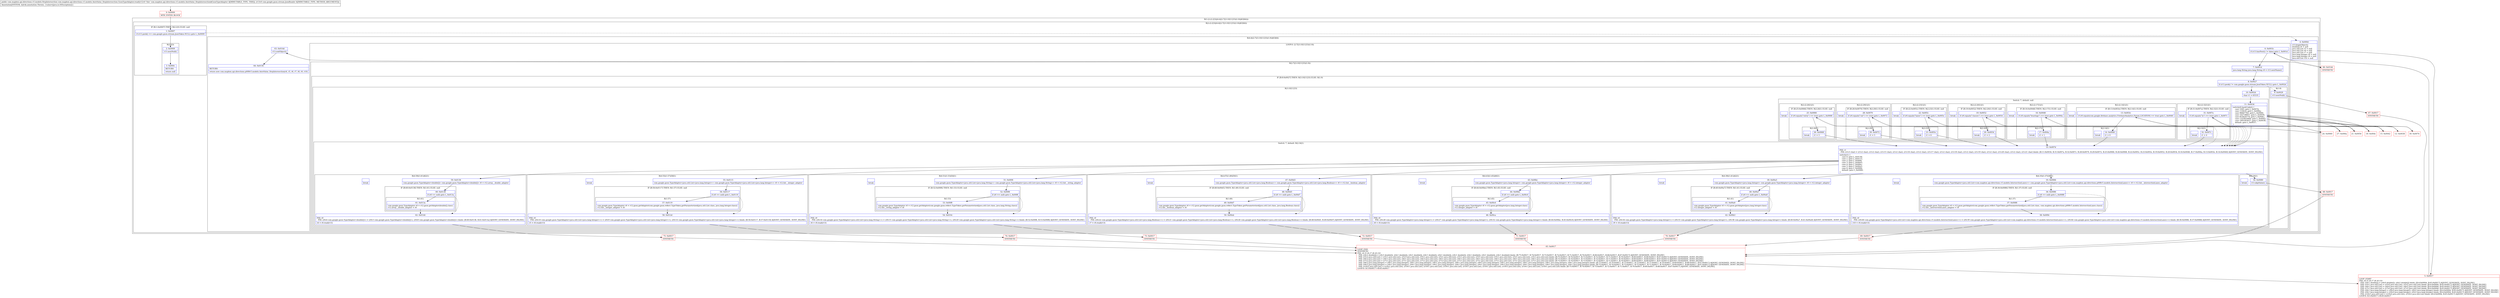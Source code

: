 digraph "CFG forcom.mapbox.api.directions.v5.models.AutoValue_StepIntersection.GsonTypeAdapter.read(Lcom\/google\/gson\/stream\/JsonReader;)Lcom\/mapbox\/api\/directions\/v5\/models\/StepIntersection;" {
subgraph cluster_Region_2146605754 {
label = "R(1:(2:(2:2|3)|(4:4|(2:7|(3:10|11|33)(1:9))|63|64)))";
node [shape=record,color=blue];
subgraph cluster_Region_1898866238 {
label = "R(2:(2:2|3)|(4:4|(2:7|(3:10|11|33)(1:9))|63|64))";
node [shape=record,color=blue];
subgraph cluster_IfRegion_879785297 {
label = "IF [B:1:0x0007] THEN: R(2:2|3) ELSE: null";
node [shape=record,color=blue];
Node_1 [shape=record,label="{1\:\ 0x0007|if (r13.peek() == com.google.gson.stream.JsonToken.NULL) goto L_0x0009\l}"];
subgraph cluster_Region_722453754 {
label = "R(2:2|3)";
node [shape=record,color=blue];
Node_2 [shape=record,label="{2\:\ 0x0009|r13.nextNull()\l}"];
Node_3 [shape=record,label="{3\:\ 0x000c|RETURN\l|return null\l}"];
}
}
subgraph cluster_Region_350284245 {
label = "R(4:4|(2:7|(3:10|11|33)(1:9))|63|64)";
node [shape=record,color=blue];
Node_4 [shape=record,label="{4\:\ 0x000d|r13.beginObject()\ldouble[] r4 = null\ljava.util.List r5 = null\ljava.util.List r6 = null\ljava.util.List r7 = null\ljava.lang.Integer r8 = null\ljava.lang.Integer r9 = null\ljava.util.List r10 = null\l}"];
subgraph cluster_LoopRegion_1086565483 {
label = "LOOP:0: (2:7|(3:10|11|33)(1:9))";
node [shape=record,color=blue];
Node_6 [shape=record,label="{6\:\ 0x001b|if (r13.hasNext() != false) goto L_0x001d\l}"];
subgraph cluster_Region_267620867 {
label = "R(2:7|(3:10|11|33)(1:9))";
node [shape=record,color=blue];
Node_7 [shape=record,label="{7\:\ 0x001d|java.lang.String java.lang.String r0 = r13.nextName()\l}"];
subgraph cluster_IfRegion_1121861083 {
label = "IF [B:8:0x0027] THEN: R(3:10|11|33) ELSE: R(1:9)";
node [shape=record,color=blue];
Node_8 [shape=record,label="{8\:\ 0x0027|if (r13.peek() != com.google.gson.stream.JsonToken.NULL) goto L_0x002d\l}"];
subgraph cluster_Region_1884825660 {
label = "R(3:10|11|33)";
node [shape=record,color=blue];
Node_10 [shape=record,label="{10\:\ 0x002d|char r1 = 65535\l}"];
subgraph cluster_SwitchRegion_1078679672 {
label = "Switch: 7, default: null";
node [shape=record,color=blue];
Node_11 [shape=record,label="{11\:\ 0x0034|switch(r0.hashCode()) \{\l    case 3365: goto L_0x0074;\l    case 110414: goto L_0x006a;\l    case 96667762: goto L_0x0060;\l    case 102738951: goto L_0x0056;\l    case 853620774: goto L_0x004c;\l    case 1325825669: goto L_0x0042;\l    case 1901043637: goto L_0x0038;\l    default: goto L_0x0037;\l\}\l}"];
subgraph cluster_Region_1966277164 {
label = "R(2:(2:32|1)|1)";
node [shape=record,color=blue];
subgraph cluster_IfRegion_1973318435 {
label = "IF [B:31:0x007a] THEN: R(2:32|1) ELSE: null";
node [shape=record,color=blue];
Node_31 [shape=record,label="{31\:\ 0x007a|if (r0.equals(\"in\") == true) goto L_0x007c\l}"];
subgraph cluster_Region_1971489693 {
label = "R(2:32|1)";
node [shape=record,color=blue];
Node_32 [shape=record,label="{32\:\ 0x007c|r1 = 4\l}"];
Node_InsnContainer_541991012 [shape=record,label="{|break\l}"];
}
}
Node_InsnContainer_2100519154 [shape=record,label="{|break\l}"];
}
subgraph cluster_Region_1311816298 {
label = "R(2:(2:29|1)|1)";
node [shape=record,color=blue];
subgraph cluster_IfRegion_1672390750 {
label = "IF [B:28:0x0070] THEN: R(2:29|1) ELSE: null";
node [shape=record,color=blue];
Node_28 [shape=record,label="{28\:\ 0x0070|if (r0.equals(\"out\") == true) goto L_0x0072\l}"];
subgraph cluster_Region_858644297 {
label = "R(2:29|1)";
node [shape=record,color=blue];
Node_29 [shape=record,label="{29\:\ 0x0072|r1 = 5\l}"];
Node_InsnContainer_595588066 [shape=record,label="{|break\l}"];
}
}
Node_InsnContainer_1927527145 [shape=record,label="{|break\l}"];
}
subgraph cluster_Region_338780343 {
label = "R(2:(2:26|1)|1)";
node [shape=record,color=blue];
subgraph cluster_IfRegion_1885228450 {
label = "IF [B:25:0x0066] THEN: R(2:26|1) ELSE: null";
node [shape=record,color=blue];
Node_25 [shape=record,label="{25\:\ 0x0066|if (r0.equals(\"entry\") == true) goto L_0x0068\l}"];
subgraph cluster_Region_2092402248 {
label = "R(2:26|1)";
node [shape=record,color=blue];
Node_26 [shape=record,label="{26\:\ 0x0068|r1 = 3\l}"];
Node_InsnContainer_1595501489 [shape=record,label="{|break\l}"];
}
}
Node_InsnContainer_52786003 [shape=record,label="{|break\l}"];
}
subgraph cluster_Region_1828631852 {
label = "R(2:(2:23|1)|1)";
node [shape=record,color=blue];
subgraph cluster_IfRegion_1791771465 {
label = "IF [B:22:0x005c] THEN: R(2:23|1) ELSE: null";
node [shape=record,color=blue];
Node_22 [shape=record,label="{22\:\ 0x005c|if (r0.equals(\"lanes\") == true) goto L_0x005e\l}"];
subgraph cluster_Region_1293899818 {
label = "R(2:23|1)";
node [shape=record,color=blue];
Node_23 [shape=record,label="{23\:\ 0x005e|r1 = 6\l}"];
Node_InsnContainer_1934968028 [shape=record,label="{|break\l}"];
}
}
Node_InsnContainer_1728441828 [shape=record,label="{|break\l}"];
}
subgraph cluster_Region_1335014844 {
label = "R(2:(2:20|1)|1)";
node [shape=record,color=blue];
subgraph cluster_IfRegion_1825387096 {
label = "IF [B:19:0x0052] THEN: R(2:20|1) ELSE: null";
node [shape=record,color=blue];
Node_19 [shape=record,label="{19\:\ 0x0052|if (r0.equals(\"classes\") == true) goto L_0x0054\l}"];
subgraph cluster_Region_740359287 {
label = "R(2:20|1)";
node [shape=record,color=blue];
Node_20 [shape=record,label="{20\:\ 0x0054|r1 = 2\l}"];
Node_InsnContainer_1457274551 [shape=record,label="{|break\l}"];
}
}
Node_InsnContainer_259449620 [shape=record,label="{|break\l}"];
}
subgraph cluster_Region_1196709331 {
label = "R(2:(2:17|1)|1)";
node [shape=record,color=blue];
subgraph cluster_IfRegion_2050464711 {
label = "IF [B:16:0x0048] THEN: R(2:17|1) ELSE: null";
node [shape=record,color=blue];
Node_16 [shape=record,label="{16\:\ 0x0048|if (r0.equals(\"bearings\") == true) goto L_0x004a\l}"];
subgraph cluster_Region_1898625325 {
label = "R(2:17|1)";
node [shape=record,color=blue];
Node_17 [shape=record,label="{17\:\ 0x004a|r1 = 1\l}"];
Node_InsnContainer_498149328 [shape=record,label="{|break\l}"];
}
}
Node_InsnContainer_707758935 [shape=record,label="{|break\l}"];
}
subgraph cluster_Region_309965637 {
label = "R(2:(2:14|1)|1)";
node [shape=record,color=blue];
subgraph cluster_IfRegion_2013719166 {
label = "IF [B:13:0x003e] THEN: R(2:14|1) ELSE: null";
node [shape=record,color=blue];
Node_13 [shape=record,label="{13\:\ 0x003e|if (r0.equals(com.google.firebase.analytics.FirebaseAnalytics.Param.LOCATION) == true) goto L_0x0040\l}"];
subgraph cluster_Region_829416582 {
label = "R(2:14|1)";
node [shape=record,color=blue];
Node_14 [shape=record,label="{14\:\ 0x0040|r1 = 0\l}"];
Node_InsnContainer_2011600404 [shape=record,label="{|break\l}"];
}
}
Node_InsnContainer_1677566111 [shape=record,label="{|break\l}"];
}
}
subgraph cluster_SwitchRegion_109458569 {
label = "Switch: 7, default: R(2:34|1)";
node [shape=record,color=blue];
Node_33 [shape=record,label="{33\:\ 0x007d|PHI: r1 \l  PHI: (r1v3 char) = (r1v2 char), (r1v2 char), (r1v15 char), (r1v2 char), (r1v16 char), (r1v2 char), (r1v17 char), (r1v2 char), (r1v18 char), (r1v2 char), (r1v19 char), (r1v2 char), (r1v20 char), (r1v2 char), (r1v21 char) binds: [B:11:0x0034, B:31:0x007a, B:32:0x007c, B:28:0x0070, B:29:0x0072, B:25:0x0066, B:26:0x0068, B:22:0x005c, B:23:0x005e, B:19:0x0052, B:20:0x0054, B:16:0x0048, B:17:0x004a, B:13:0x003e, B:14:0x0040] A[DONT_GENERATE, DONT_INLINE]\l|switch(r1) \{\l    case 0: goto L_0x0136;\l    case 1: goto L_0x0115;\l    case 2: goto L_0x00f4;\l    case 3: goto L_0x00d3;\l    case 4: goto L_0x00bc;\l    case 5: goto L_0x00a5;\l    case 6: goto L_0x0084;\l    default: goto L_0x0080;\l\}\l}"];
subgraph cluster_Region_1342067371 {
label = "R(4:59|(1:61)|62|1)";
node [shape=record,color=blue];
Node_59 [shape=record,label="{59\:\ 0x0136|com.google.gson.TypeAdapter\<double[]\> com.google.gson.TypeAdapter\<double[]\> r0 = r12.array__double_adapter\l}"];
subgraph cluster_IfRegion_153715771 {
label = "IF [B:60:0x0138] THEN: R(1:61) ELSE: null";
node [shape=record,color=blue];
Node_60 [shape=record,label="{60\:\ 0x0138|if (r0 == null) goto L_0x013a\l}"];
subgraph cluster_Region_762229610 {
label = "R(1:61)";
node [shape=record,color=blue];
Node_61 [shape=record,label="{61\:\ 0x013a|com.google.gson.TypeAdapter r0 = r12.gson.getAdapter(double[].class)\lr12.array__double_adapter = r0\l}"];
}
}
Node_62 [shape=record,label="{62\:\ 0x0144|PHI: r0 \l  PHI: (r0v4 com.google.gson.TypeAdapter\<double[]\>) = (r0v3 com.google.gson.TypeAdapter\<double[]\>), (r0v8 com.google.gson.TypeAdapter\<double[]\>) binds: [B:60:0x0138, B:61:0x013a] A[DONT_GENERATE, DONT_INLINE]\l|r4 = r0.read(r13)\l}"];
Node_InsnContainer_895412868 [shape=record,label="{|break\l}"];
}
subgraph cluster_Region_1965808967 {
label = "R(4:55|(1:57)|58|1)";
node [shape=record,color=blue];
Node_55 [shape=record,label="{55\:\ 0x0115|com.google.gson.TypeAdapter\<java.util.List\<java.lang.Integer\>\> com.google.gson.TypeAdapter\<java.util.List\<java.lang.Integer\>\> r0 = r12.list__integer_adapter\l}"];
subgraph cluster_IfRegion_1882803292 {
label = "IF [B:56:0x0117] THEN: R(1:57) ELSE: null";
node [shape=record,color=blue];
Node_56 [shape=record,label="{56\:\ 0x0117|if (r0 == null) goto L_0x0119\l}"];
subgraph cluster_Region_1194068556 {
label = "R(1:57)";
node [shape=record,color=blue];
Node_57 [shape=record,label="{57\:\ 0x0119|com.google.gson.TypeAdapter r0 = r12.gson.getAdapter(com.google.gson.reflect.TypeToken.getParameterized(java.util.List.class, java.lang.Integer.class))\lr12.list__integer_adapter = r0\l}"];
}
}
Node_58 [shape=record,label="{58\:\ 0x012d|PHI: r0 \l  PHI: (r0v10 com.google.gson.TypeAdapter\<java.util.List\<java.lang.Integer\>\>) = (r0v9 com.google.gson.TypeAdapter\<java.util.List\<java.lang.Integer\>\>), (r0v14 com.google.gson.TypeAdapter\<java.util.List\<java.lang.Integer\>\>) binds: [B:56:0x0117, B:57:0x0119] A[DONT_GENERATE, DONT_INLINE]\l|r5 = r0.read(r13)\l}"];
Node_InsnContainer_1793230065 [shape=record,label="{|break\l}"];
}
subgraph cluster_Region_1991862507 {
label = "R(4:51|(1:53)|54|1)";
node [shape=record,color=blue];
Node_51 [shape=record,label="{51\:\ 0x00f4|com.google.gson.TypeAdapter\<java.util.List\<java.lang.String\>\> com.google.gson.TypeAdapter\<java.util.List\<java.lang.String\>\> r0 = r12.list__string_adapter\l}"];
subgraph cluster_IfRegion_1834550695 {
label = "IF [B:52:0x00f6] THEN: R(1:53) ELSE: null";
node [shape=record,color=blue];
Node_52 [shape=record,label="{52\:\ 0x00f6|if (r0 == null) goto L_0x00f8\l}"];
subgraph cluster_Region_680805586 {
label = "R(1:53)";
node [shape=record,color=blue];
Node_53 [shape=record,label="{53\:\ 0x00f8|com.google.gson.TypeAdapter r0 = r12.gson.getAdapter(com.google.gson.reflect.TypeToken.getParameterized(java.util.List.class, java.lang.String.class))\lr12.list__string_adapter = r0\l}"];
}
}
Node_54 [shape=record,label="{54\:\ 0x010c|PHI: r0 \l  PHI: (r0v16 com.google.gson.TypeAdapter\<java.util.List\<java.lang.String\>\>) = (r0v15 com.google.gson.TypeAdapter\<java.util.List\<java.lang.String\>\>), (r0v20 com.google.gson.TypeAdapter\<java.util.List\<java.lang.String\>\>) binds: [B:52:0x00f6, B:53:0x00f8] A[DONT_GENERATE, DONT_INLINE]\l|r6 = r0.read(r13)\l}"];
Node_InsnContainer_695728527 [shape=record,label="{|break\l}"];
}
subgraph cluster_Region_1703188904 {
label = "R(4:47|(1:49)|50|1)";
node [shape=record,color=blue];
Node_47 [shape=record,label="{47\:\ 0x00d3|com.google.gson.TypeAdapter\<java.util.List\<java.lang.Boolean\>\> com.google.gson.TypeAdapter\<java.util.List\<java.lang.Boolean\>\> r0 = r12.list__boolean_adapter\l}"];
subgraph cluster_IfRegion_1893855882 {
label = "IF [B:48:0x00d5] THEN: R(1:49) ELSE: null";
node [shape=record,color=blue];
Node_48 [shape=record,label="{48\:\ 0x00d5|if (r0 == null) goto L_0x00d7\l}"];
subgraph cluster_Region_1249909802 {
label = "R(1:49)";
node [shape=record,color=blue];
Node_49 [shape=record,label="{49\:\ 0x00d7|com.google.gson.TypeAdapter r0 = r12.gson.getAdapter(com.google.gson.reflect.TypeToken.getParameterized(java.util.List.class, java.lang.Boolean.class))\lr12.list__boolean_adapter = r0\l}"];
}
}
Node_50 [shape=record,label="{50\:\ 0x00eb|PHI: r0 \l  PHI: (r0v22 com.google.gson.TypeAdapter\<java.util.List\<java.lang.Boolean\>\>) = (r0v21 com.google.gson.TypeAdapter\<java.util.List\<java.lang.Boolean\>\>), (r0v26 com.google.gson.TypeAdapter\<java.util.List\<java.lang.Boolean\>\>) binds: [B:48:0x00d5, B:49:0x00d7] A[DONT_GENERATE, DONT_INLINE]\l|r7 = r0.read(r13)\l}"];
Node_InsnContainer_654335334 [shape=record,label="{|break\l}"];
}
subgraph cluster_Region_1481831609 {
label = "R(4:43|(1:45)|46|1)";
node [shape=record,color=blue];
Node_43 [shape=record,label="{43\:\ 0x00bc|com.google.gson.TypeAdapter\<java.lang.Integer\> com.google.gson.TypeAdapter\<java.lang.Integer\> r0 = r12.integer_adapter\l}"];
subgraph cluster_IfRegion_1602804801 {
label = "IF [B:44:0x00be] THEN: R(1:45) ELSE: null";
node [shape=record,color=blue];
Node_44 [shape=record,label="{44\:\ 0x00be|if (r0 == null) goto L_0x00c0\l}"];
subgraph cluster_Region_2052688528 {
label = "R(1:45)";
node [shape=record,color=blue];
Node_45 [shape=record,label="{45\:\ 0x00c0|com.google.gson.TypeAdapter r0 = r12.gson.getAdapter(java.lang.Integer.class)\lr12.integer_adapter = r0\l}"];
}
}
Node_46 [shape=record,label="{46\:\ 0x00ca|PHI: r0 \l  PHI: (r0v28 com.google.gson.TypeAdapter\<java.lang.Integer\>) = (r0v27 com.google.gson.TypeAdapter\<java.lang.Integer\>), (r0v32 com.google.gson.TypeAdapter\<java.lang.Integer\>) binds: [B:44:0x00be, B:45:0x00c0] A[DONT_GENERATE, DONT_INLINE]\l|r8 = r0.read(r13)\l}"];
Node_InsnContainer_1699252680 [shape=record,label="{|break\l}"];
}
subgraph cluster_Region_1933101841 {
label = "R(4:39|(1:41)|42|1)";
node [shape=record,color=blue];
Node_39 [shape=record,label="{39\:\ 0x00a5|com.google.gson.TypeAdapter\<java.lang.Integer\> com.google.gson.TypeAdapter\<java.lang.Integer\> r0 = r12.integer_adapter\l}"];
subgraph cluster_IfRegion_1789476698 {
label = "IF [B:40:0x00a7] THEN: R(1:41) ELSE: null";
node [shape=record,color=blue];
Node_40 [shape=record,label="{40\:\ 0x00a7|if (r0 == null) goto L_0x00a9\l}"];
subgraph cluster_Region_354679510 {
label = "R(1:41)";
node [shape=record,color=blue];
Node_41 [shape=record,label="{41\:\ 0x00a9|com.google.gson.TypeAdapter r0 = r12.gson.getAdapter(java.lang.Integer.class)\lr12.integer_adapter = r0\l}"];
}
}
Node_42 [shape=record,label="{42\:\ 0x00b3|PHI: r0 \l  PHI: (r0v34 com.google.gson.TypeAdapter\<java.lang.Integer\>) = (r0v33 com.google.gson.TypeAdapter\<java.lang.Integer\>), (r0v38 com.google.gson.TypeAdapter\<java.lang.Integer\>) binds: [B:40:0x00a7, B:41:0x00a9] A[DONT_GENERATE, DONT_INLINE]\l|r9 = r0.read(r13)\l}"];
Node_InsnContainer_460545180 [shape=record,label="{|break\l}"];
}
subgraph cluster_Region_1325075373 {
label = "R(4:35|(1:37)|38|1)";
node [shape=record,color=blue];
Node_35 [shape=record,label="{35\:\ 0x0084|com.google.gson.TypeAdapter\<java.util.List\<com.mapbox.api.directions.v5.models.IntersectionLanes\>\> com.google.gson.TypeAdapter\<java.util.List\<com.mapbox.api.directions.p008v5.models.IntersectionLanes\>\> r0 = r12.list__intersectionLanes_adapter\l}"];
subgraph cluster_IfRegion_1172406418 {
label = "IF [B:36:0x0086] THEN: R(1:37) ELSE: null";
node [shape=record,color=blue];
Node_36 [shape=record,label="{36\:\ 0x0086|if (r0 == null) goto L_0x0088\l}"];
subgraph cluster_Region_1553085845 {
label = "R(1:37)";
node [shape=record,color=blue];
Node_37 [shape=record,label="{37\:\ 0x0088|com.google.gson.TypeAdapter r0 = r12.gson.getAdapter(com.google.gson.reflect.TypeToken.getParameterized(java.util.List.class, com.mapbox.api.directions.p008v5.models.IntersectionLanes.class))\lr12.list__intersectionLanes_adapter = r0\l}"];
}
}
Node_38 [shape=record,label="{38\:\ 0x009c|PHI: r0 \l  PHI: (r0v40 com.google.gson.TypeAdapter\<java.util.List\<com.mapbox.api.directions.v5.models.IntersectionLanes\>\>) = (r0v39 com.google.gson.TypeAdapter\<java.util.List\<com.mapbox.api.directions.v5.models.IntersectionLanes\>\>), (r0v44 com.google.gson.TypeAdapter\<java.util.List\<com.mapbox.api.directions.v5.models.IntersectionLanes\>\>) binds: [B:36:0x0086, B:37:0x0088] A[DONT_GENERATE, DONT_INLINE]\l|r10 = r0.read(r13)\l}"];
Node_InsnContainer_224290300 [shape=record,label="{|break\l}"];
}
subgraph cluster_Region_672199260 {
label = "R(2:34|1)";
node [shape=record,color=blue];
Node_34 [shape=record,label="{34\:\ 0x0080|r13.skipValue()\l}"];
Node_InsnContainer_163002463 [shape=record,label="{|break\l}"];
}
}
}
subgraph cluster_Region_144769609 {
label = "R(1:9)";
node [shape=record,color=blue];
Node_9 [shape=record,label="{9\:\ 0x0029|r13.nextNull()\l}"];
}
}
}
}
Node_63 [shape=record,label="{63\:\ 0x014d|r13.endObject()\l}"];
Node_64 [shape=record,label="{64\:\ 0x0156|RETURN\l|return new com.mapbox.api.directions.p008v5.models.AutoValue_StepIntersection(r4, r5, r6, r7, r8, r9, r10)\l}"];
}
}
}
Node_0 [shape=record,color=red,label="{0\:\ 0x0000|MTH_ENTER_BLOCK\l}"];
Node_5 [shape=record,color=red,label="{5\:\ 0x0017|LOOP_START\lPHI: r4 r5 r6 r7 r8 r9 r10 \l  PHI: (r4v1 double[]) = (r4v0 double[]), (r4v2 double[]) binds: [B:4:0x000d, B:65:0x0017] A[DONT_GENERATE, DONT_INLINE]\l  PHI: (r5v1 java.util.List) = (r5v0 java.util.List), (r5v2 java.util.List) binds: [B:4:0x000d, B:65:0x0017] A[DONT_GENERATE, DONT_INLINE]\l  PHI: (r6v1 java.util.List) = (r6v0 java.util.List), (r6v2 java.util.List) binds: [B:4:0x000d, B:65:0x0017] A[DONT_GENERATE, DONT_INLINE]\l  PHI: (r7v1 java.util.List) = (r7v0 java.util.List), (r7v2 java.util.List) binds: [B:4:0x000d, B:65:0x0017] A[DONT_GENERATE, DONT_INLINE]\l  PHI: (r8v1 java.lang.Integer) = (r8v0 java.lang.Integer), (r8v2 java.lang.Integer) binds: [B:4:0x000d, B:65:0x0017] A[DONT_GENERATE, DONT_INLINE]\l  PHI: (r9v1 java.lang.Integer) = (r9v0 java.lang.Integer), (r9v2 java.lang.Integer) binds: [B:4:0x000d, B:65:0x0017] A[DONT_GENERATE, DONT_INLINE]\l  PHI: (r10v1 java.util.List) = (r10v0 java.util.List), (r10v2 java.util.List) binds: [B:4:0x000d, B:65:0x0017] A[DONT_GENERATE, DONT_INLINE]\lLOOP:0: B:5:0x0017\-\>B:65:0x0017\l}"];
Node_12 [shape=record,color=red,label="{12\:\ 0x0038}"];
Node_15 [shape=record,color=red,label="{15\:\ 0x0042}"];
Node_18 [shape=record,color=red,label="{18\:\ 0x004c}"];
Node_21 [shape=record,color=red,label="{21\:\ 0x0056}"];
Node_24 [shape=record,color=red,label="{24\:\ 0x0060}"];
Node_27 [shape=record,color=red,label="{27\:\ 0x006a}"];
Node_30 [shape=record,color=red,label="{30\:\ 0x0074}"];
Node_65 [shape=record,color=red,label="{65\:\ 0x0017|LOOP_END\lSYNTHETIC\lPHI: r4 r5 r6 r7 r8 r9 r10 \l  PHI: (r4v2 double[]) = (r4v3 double[]), (r4v1 double[]), (r4v1 double[]), (r4v1 double[]), (r4v1 double[]), (r4v1 double[]), (r4v1 double[]), (r4v1 double[]), (r4v1 double[]) binds: [B:75:0x0017, B:74:0x0017, B:73:0x0017, B:72:0x0017, B:71:0x0017, B:70:0x0017, B:69:0x0017, B:68:0x0017, B:67:0x0017] A[DONT_GENERATE, DONT_INLINE]\l  PHI: (r5v2 java.util.List) = (r5v1 java.util.List), (r5v3 java.util.List), (r5v1 java.util.List), (r5v1 java.util.List), (r5v1 java.util.List), (r5v1 java.util.List), (r5v1 java.util.List), (r5v1 java.util.List), (r5v1 java.util.List) binds: [B:75:0x0017, B:74:0x0017, B:73:0x0017, B:72:0x0017, B:71:0x0017, B:70:0x0017, B:69:0x0017, B:68:0x0017, B:67:0x0017] A[DONT_GENERATE, DONT_INLINE]\l  PHI: (r6v2 java.util.List) = (r6v1 java.util.List), (r6v1 java.util.List), (r6v3 java.util.List), (r6v1 java.util.List), (r6v1 java.util.List), (r6v1 java.util.List), (r6v1 java.util.List), (r6v1 java.util.List), (r6v1 java.util.List) binds: [B:75:0x0017, B:74:0x0017, B:73:0x0017, B:72:0x0017, B:71:0x0017, B:70:0x0017, B:69:0x0017, B:68:0x0017, B:67:0x0017] A[DONT_GENERATE, DONT_INLINE]\l  PHI: (r7v2 java.util.List) = (r7v1 java.util.List), (r7v1 java.util.List), (r7v1 java.util.List), (r7v3 java.util.List), (r7v1 java.util.List), (r7v1 java.util.List), (r7v1 java.util.List), (r7v1 java.util.List), (r7v1 java.util.List) binds: [B:75:0x0017, B:74:0x0017, B:73:0x0017, B:72:0x0017, B:71:0x0017, B:70:0x0017, B:69:0x0017, B:68:0x0017, B:67:0x0017] A[DONT_GENERATE, DONT_INLINE]\l  PHI: (r8v2 java.lang.Integer) = (r8v1 java.lang.Integer), (r8v1 java.lang.Integer), (r8v1 java.lang.Integer), (r8v1 java.lang.Integer), (r8v3 java.lang.Integer), (r8v1 java.lang.Integer), (r8v1 java.lang.Integer), (r8v1 java.lang.Integer), (r8v1 java.lang.Integer) binds: [B:75:0x0017, B:74:0x0017, B:73:0x0017, B:72:0x0017, B:71:0x0017, B:70:0x0017, B:69:0x0017, B:68:0x0017, B:67:0x0017] A[DONT_GENERATE, DONT_INLINE]\l  PHI: (r9v2 java.lang.Integer) = (r9v1 java.lang.Integer), (r9v1 java.lang.Integer), (r9v1 java.lang.Integer), (r9v1 java.lang.Integer), (r9v1 java.lang.Integer), (r9v3 java.lang.Integer), (r9v1 java.lang.Integer), (r9v1 java.lang.Integer), (r9v1 java.lang.Integer) binds: [B:75:0x0017, B:74:0x0017, B:73:0x0017, B:72:0x0017, B:71:0x0017, B:70:0x0017, B:69:0x0017, B:68:0x0017, B:67:0x0017] A[DONT_GENERATE, DONT_INLINE]\l  PHI: (r10v2 java.util.List) = (r10v1 java.util.List), (r10v1 java.util.List), (r10v1 java.util.List), (r10v1 java.util.List), (r10v1 java.util.List), (r10v1 java.util.List), (r10v3 java.util.List), (r10v1 java.util.List), (r10v1 java.util.List) binds: [B:75:0x0017, B:74:0x0017, B:73:0x0017, B:72:0x0017, B:71:0x0017, B:70:0x0017, B:69:0x0017, B:68:0x0017, B:67:0x0017] A[DONT_GENERATE, DONT_INLINE]\lLOOP:0: B:5:0x0017\-\>B:65:0x0017\l}"];
Node_66 [shape=record,color=red,label="{66\:\ 0x014d|SYNTHETIC\l}"];
Node_67 [shape=record,color=red,label="{67\:\ 0x0017|SYNTHETIC\l}"];
Node_68 [shape=record,color=red,label="{68\:\ 0x0017|SYNTHETIC\l}"];
Node_69 [shape=record,color=red,label="{69\:\ 0x0017|SYNTHETIC\l}"];
Node_70 [shape=record,color=red,label="{70\:\ 0x0017|SYNTHETIC\l}"];
Node_71 [shape=record,color=red,label="{71\:\ 0x0017|SYNTHETIC\l}"];
Node_72 [shape=record,color=red,label="{72\:\ 0x0017|SYNTHETIC\l}"];
Node_73 [shape=record,color=red,label="{73\:\ 0x0017|SYNTHETIC\l}"];
Node_74 [shape=record,color=red,label="{74\:\ 0x0017|SYNTHETIC\l}"];
Node_75 [shape=record,color=red,label="{75\:\ 0x0017|SYNTHETIC\l}"];
MethodNode[shape=record,label="{public com.mapbox.api.directions.v5.models.StepIntersection com.mapbox.api.directions.v5.models.AutoValue_StepIntersection.GsonTypeAdapter.read((r12v0 'this' com.mapbox.api.directions.v5.models.AutoValue_StepIntersection$GsonTypeAdapter A[IMMUTABLE_TYPE, THIS]), (r13v0 com.google.gson.stream.JsonReader A[IMMUTABLE_TYPE, METHOD_ARGUMENT]))  | Annotation[SYSTEM, dalvik.annotation.Throws, \{value=[java.io.IOException]\}]\l}"];
MethodNode -> Node_0;
Node_1 -> Node_2;
Node_1 -> Node_4[style=dashed];
Node_2 -> Node_3;
Node_4 -> Node_5;
Node_6 -> Node_7;
Node_6 -> Node_66[style=dashed];
Node_7 -> Node_8;
Node_8 -> Node_9[style=dashed];
Node_8 -> Node_10;
Node_10 -> Node_11;
Node_11 -> Node_12;
Node_11 -> Node_15;
Node_11 -> Node_18;
Node_11 -> Node_21;
Node_11 -> Node_24;
Node_11 -> Node_27;
Node_11 -> Node_30;
Node_11 -> Node_33;
Node_31 -> Node_32;
Node_31 -> Node_33[style=dashed];
Node_32 -> Node_33;
Node_28 -> Node_29;
Node_28 -> Node_33[style=dashed];
Node_29 -> Node_33;
Node_25 -> Node_26;
Node_25 -> Node_33[style=dashed];
Node_26 -> Node_33;
Node_22 -> Node_23;
Node_22 -> Node_33[style=dashed];
Node_23 -> Node_33;
Node_19 -> Node_20;
Node_19 -> Node_33[style=dashed];
Node_20 -> Node_33;
Node_16 -> Node_17;
Node_16 -> Node_33[style=dashed];
Node_17 -> Node_33;
Node_13 -> Node_14;
Node_13 -> Node_33[style=dashed];
Node_14 -> Node_33;
Node_33 -> Node_34;
Node_33 -> Node_35;
Node_33 -> Node_39;
Node_33 -> Node_43;
Node_33 -> Node_47;
Node_33 -> Node_51;
Node_33 -> Node_55;
Node_33 -> Node_59;
Node_59 -> Node_60;
Node_60 -> Node_61;
Node_60 -> Node_62[style=dashed];
Node_61 -> Node_62;
Node_62 -> Node_75;
Node_55 -> Node_56;
Node_56 -> Node_57;
Node_56 -> Node_58[style=dashed];
Node_57 -> Node_58;
Node_58 -> Node_74;
Node_51 -> Node_52;
Node_52 -> Node_53;
Node_52 -> Node_54[style=dashed];
Node_53 -> Node_54;
Node_54 -> Node_73;
Node_47 -> Node_48;
Node_48 -> Node_49;
Node_48 -> Node_50[style=dashed];
Node_49 -> Node_50;
Node_50 -> Node_72;
Node_43 -> Node_44;
Node_44 -> Node_45;
Node_44 -> Node_46[style=dashed];
Node_45 -> Node_46;
Node_46 -> Node_71;
Node_39 -> Node_40;
Node_40 -> Node_41;
Node_40 -> Node_42[style=dashed];
Node_41 -> Node_42;
Node_42 -> Node_70;
Node_35 -> Node_36;
Node_36 -> Node_37;
Node_36 -> Node_38[style=dashed];
Node_37 -> Node_38;
Node_38 -> Node_69;
Node_34 -> Node_68;
Node_9 -> Node_67;
Node_63 -> Node_64;
Node_0 -> Node_1;
Node_5 -> Node_6;
Node_12 -> Node_13;
Node_15 -> Node_16;
Node_18 -> Node_19;
Node_21 -> Node_22;
Node_24 -> Node_25;
Node_27 -> Node_28;
Node_30 -> Node_31;
Node_65 -> Node_5;
Node_66 -> Node_63;
Node_67 -> Node_65;
Node_68 -> Node_65;
Node_69 -> Node_65;
Node_70 -> Node_65;
Node_71 -> Node_65;
Node_72 -> Node_65;
Node_73 -> Node_65;
Node_74 -> Node_65;
Node_75 -> Node_65;
}

